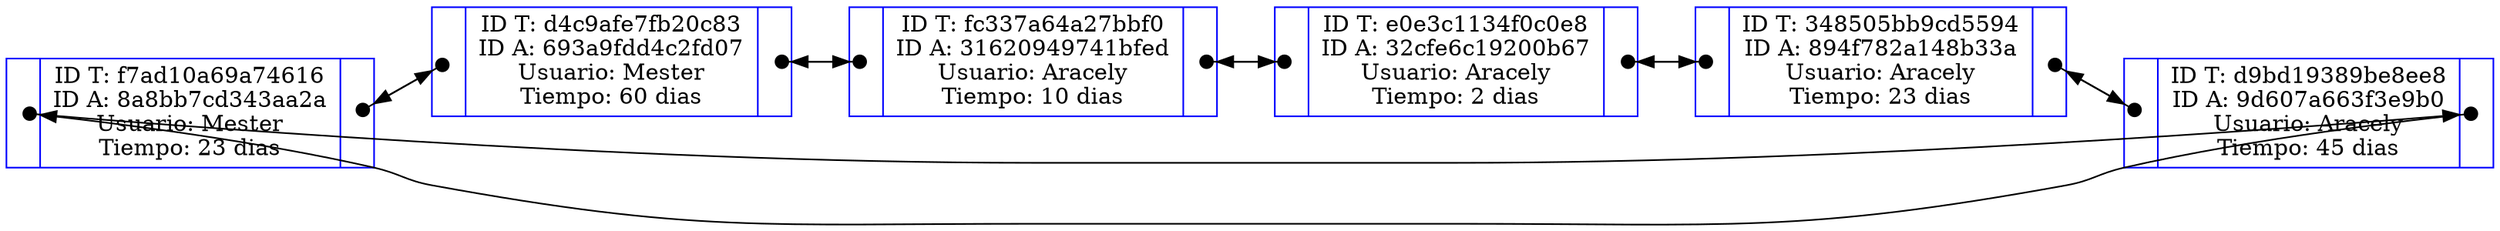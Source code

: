 digraph G {
rankdir=LR;
node [shape=record, color=blue, width=0.5, height=0.5]; 

node0 [label="{<a>|ID T: f7ad10a69a74616\nID A: 8a8bb7cd343aa2a\nUsuario: Mester\nTiempo: 23 dias|<b>}"];
node1 [label="{<a>|ID T: d4c9afe7fb20c83\nID A: 693a9fdd4c2fd07\nUsuario: Mester\nTiempo: 60 dias|<b>}"];
node2 [label="{<a>|ID T: fc337a64a27bbf0\nID A: 31620949741bfed\nUsuario: Aracely\nTiempo: 10 dias|<b>}"];
node3 [label="{<a>|ID T: e0e3c1134f0c0e8\nID A: 32cfe6c19200b67\nUsuario: Aracely\nTiempo: 2 dias|<b>}"];
node4 [label="{<a>|ID T: 348505bb9cd5594\nID A: 894f782a148b33a\nUsuario: Aracely\nTiempo: 23 dias|<b>}"];
node5 [label="{<a>|ID T: d9bd19389be8ee8\nID A: 9d607a663f3e9b0\nUsuario: Aracely\nTiempo: 45 dias|<b>}"];

node0:b:c -> node1:a:c [arrowtail=dot, dir=both,tailclip=false];
node1:b:c -> node2:a:c [arrowtail=dot, dir=both,tailclip=false];
node2:b:c -> node3:a:c [arrowtail=dot, dir=both,tailclip=false];
node3:b:c -> node4:a:c [arrowtail=dot, dir=both,tailclip=false];
node4:b:c -> node5:a:c [arrowtail=dot, dir=both,tailclip=false];
node5:b:c -> node0:a:c [arrowtail=dot, dir=both,tailclip=false];

node1:a:c -> node0:b:c [arrowtail=dot, dir=both,tailclip=false];
node2:a:c -> node1:b:c [arrowtail=dot, dir=both,tailclip=false];
node3:a:c -> node2:b:c [arrowtail=dot, dir=both,tailclip=false];
node4:a:c -> node3:b:c [arrowtail=dot, dir=both,tailclip=false];
node5:a:c -> node4:b:c [arrowtail=dot, dir=both,tailclip=false];
node0:a:c -> node5:b:c [arrowtail=dot, dir=both,tailclip=false];

}


